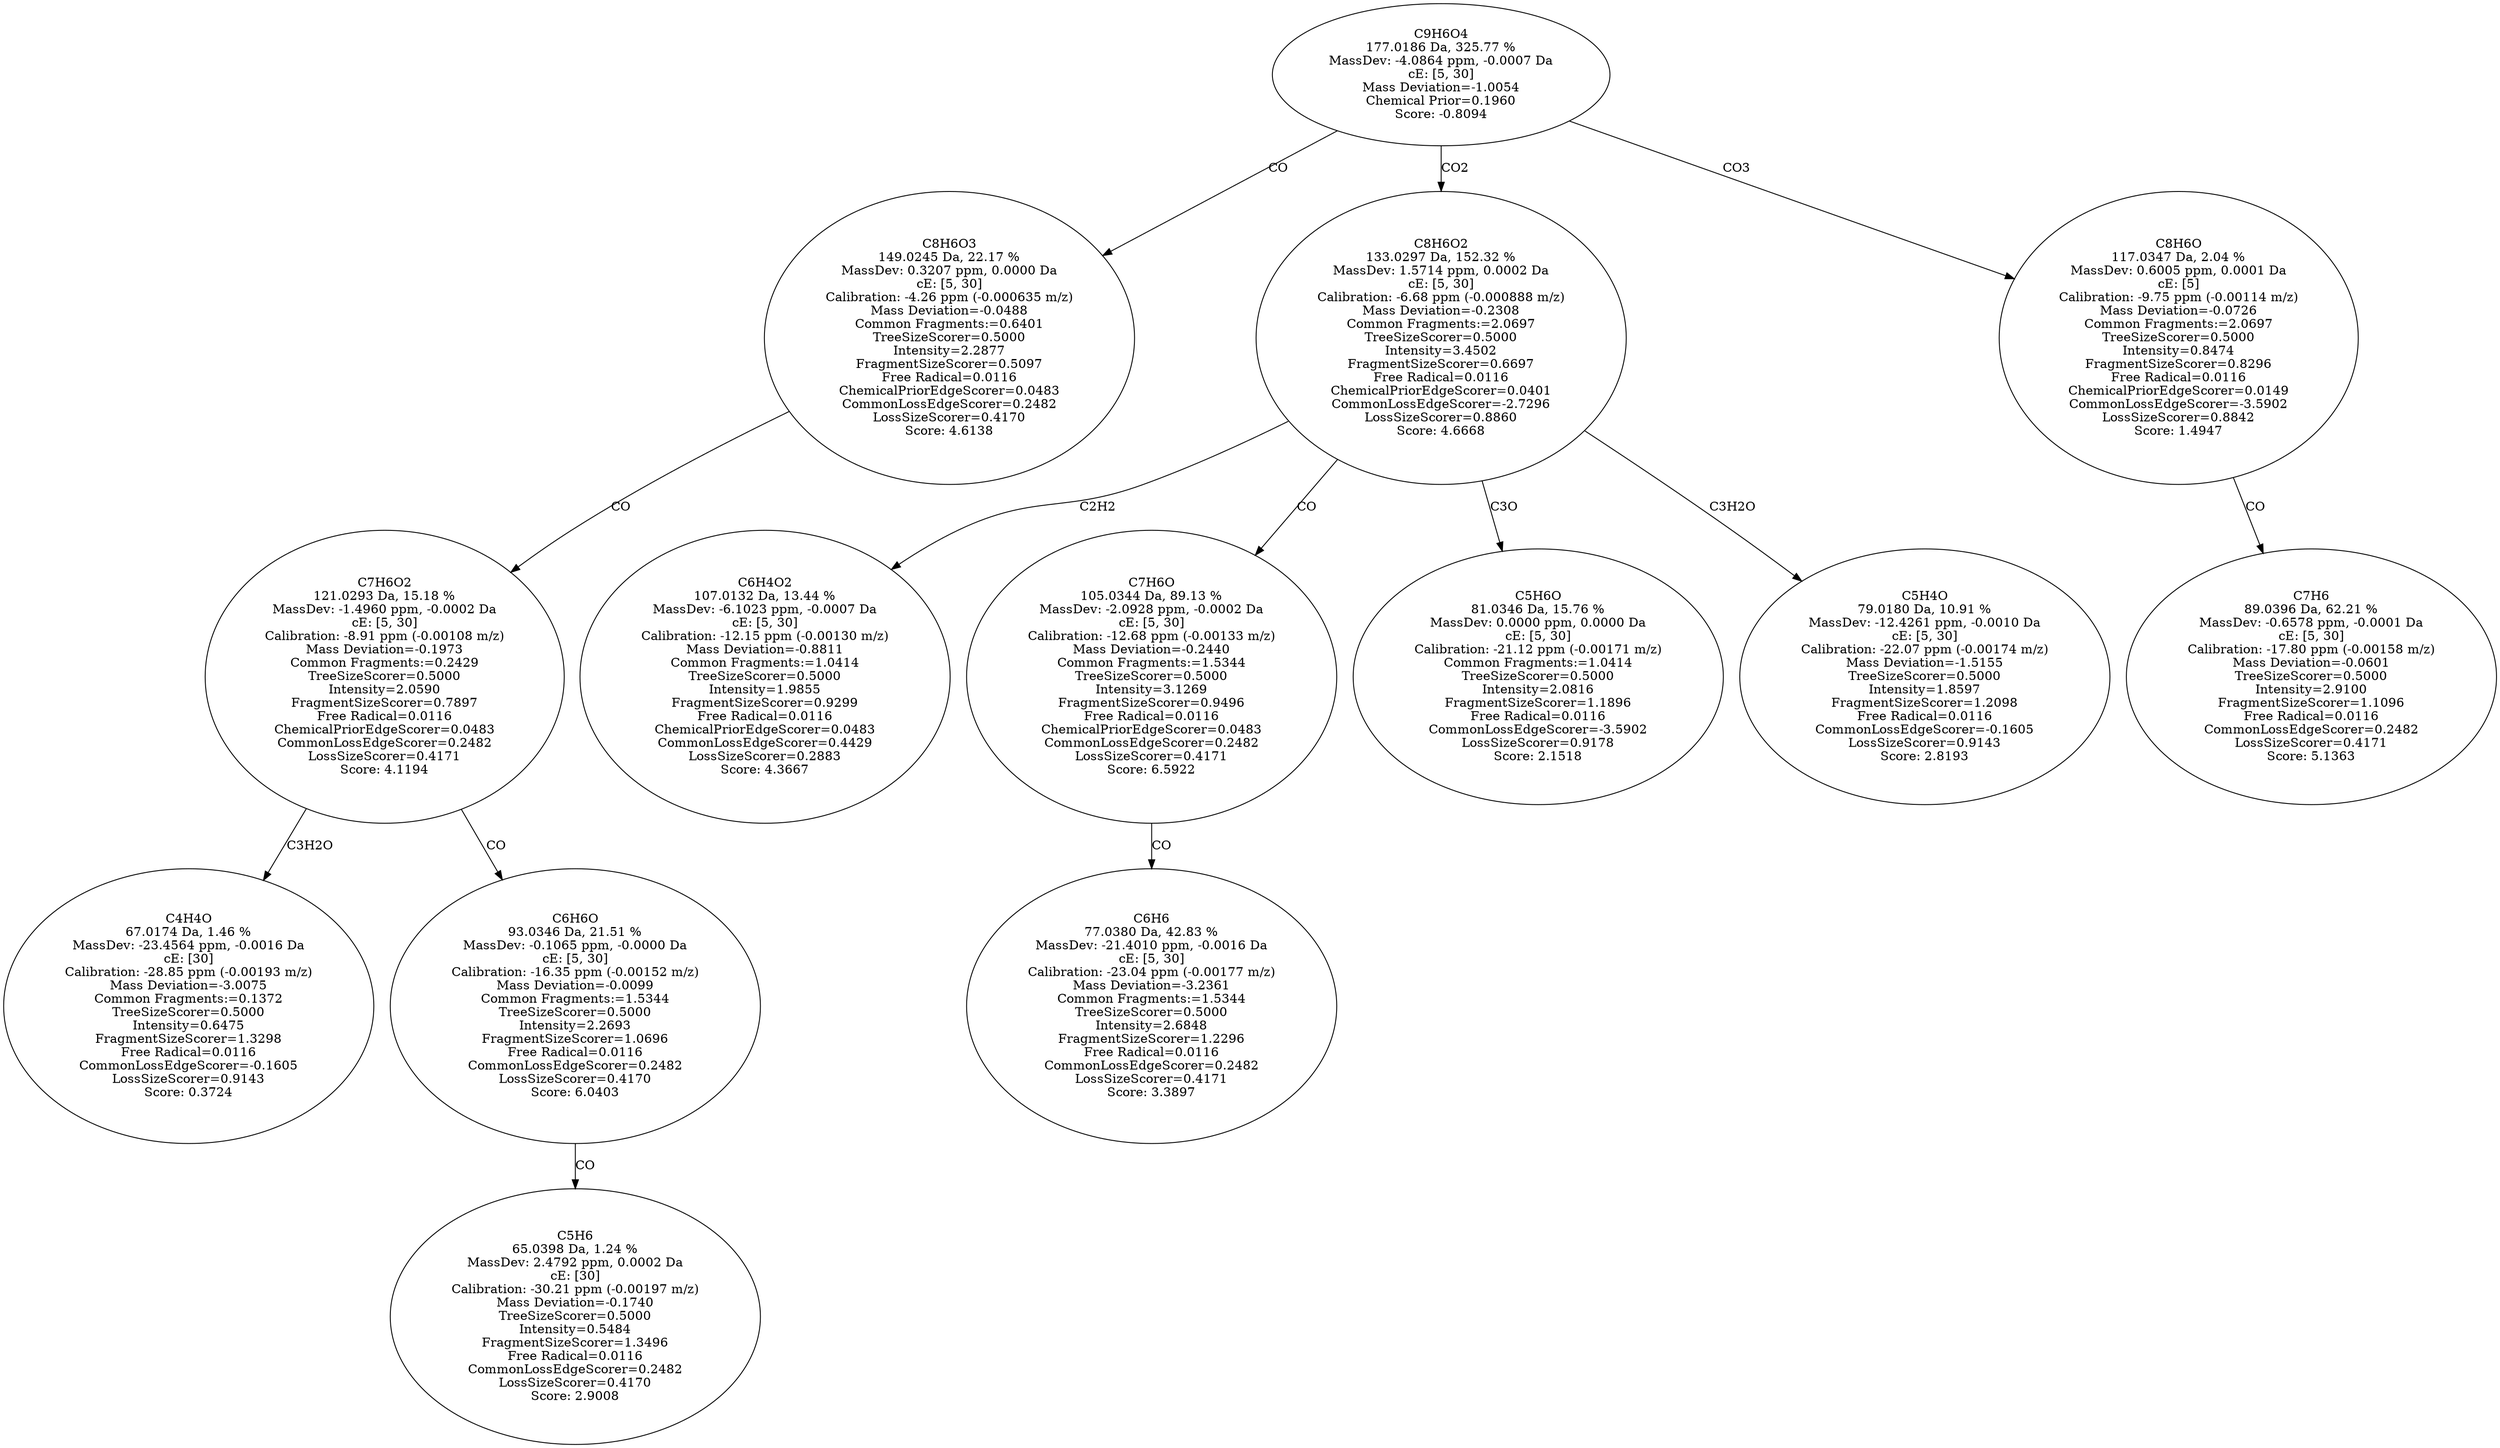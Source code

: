 strict digraph {
v1 [label="C4H4O\n67.0174 Da, 1.46 %\nMassDev: -23.4564 ppm, -0.0016 Da\ncE: [30]\nCalibration: -28.85 ppm (-0.00193 m/z)\nMass Deviation=-3.0075\nCommon Fragments:=0.1372\nTreeSizeScorer=0.5000\nIntensity=0.6475\nFragmentSizeScorer=1.3298\nFree Radical=0.0116\nCommonLossEdgeScorer=-0.1605\nLossSizeScorer=0.9143\nScore: 0.3724"];
v2 [label="C5H6\n65.0398 Da, 1.24 %\nMassDev: 2.4792 ppm, 0.0002 Da\ncE: [30]\nCalibration: -30.21 ppm (-0.00197 m/z)\nMass Deviation=-0.1740\nTreeSizeScorer=0.5000\nIntensity=0.5484\nFragmentSizeScorer=1.3496\nFree Radical=0.0116\nCommonLossEdgeScorer=0.2482\nLossSizeScorer=0.4170\nScore: 2.9008"];
v3 [label="C6H6O\n93.0346 Da, 21.51 %\nMassDev: -0.1065 ppm, -0.0000 Da\ncE: [5, 30]\nCalibration: -16.35 ppm (-0.00152 m/z)\nMass Deviation=-0.0099\nCommon Fragments:=1.5344\nTreeSizeScorer=0.5000\nIntensity=2.2693\nFragmentSizeScorer=1.0696\nFree Radical=0.0116\nCommonLossEdgeScorer=0.2482\nLossSizeScorer=0.4170\nScore: 6.0403"];
v4 [label="C7H6O2\n121.0293 Da, 15.18 %\nMassDev: -1.4960 ppm, -0.0002 Da\ncE: [5, 30]\nCalibration: -8.91 ppm (-0.00108 m/z)\nMass Deviation=-0.1973\nCommon Fragments:=0.2429\nTreeSizeScorer=0.5000\nIntensity=2.0590\nFragmentSizeScorer=0.7897\nFree Radical=0.0116\nChemicalPriorEdgeScorer=0.0483\nCommonLossEdgeScorer=0.2482\nLossSizeScorer=0.4171\nScore: 4.1194"];
v5 [label="C8H6O3\n149.0245 Da, 22.17 %\nMassDev: 0.3207 ppm, 0.0000 Da\ncE: [5, 30]\nCalibration: -4.26 ppm (-0.000635 m/z)\nMass Deviation=-0.0488\nCommon Fragments:=0.6401\nTreeSizeScorer=0.5000\nIntensity=2.2877\nFragmentSizeScorer=0.5097\nFree Radical=0.0116\nChemicalPriorEdgeScorer=0.0483\nCommonLossEdgeScorer=0.2482\nLossSizeScorer=0.4170\nScore: 4.6138"];
v6 [label="C6H4O2\n107.0132 Da, 13.44 %\nMassDev: -6.1023 ppm, -0.0007 Da\ncE: [5, 30]\nCalibration: -12.15 ppm (-0.00130 m/z)\nMass Deviation=-0.8811\nCommon Fragments:=1.0414\nTreeSizeScorer=0.5000\nIntensity=1.9855\nFragmentSizeScorer=0.9299\nFree Radical=0.0116\nChemicalPriorEdgeScorer=0.0483\nCommonLossEdgeScorer=0.4429\nLossSizeScorer=0.2883\nScore: 4.3667"];
v7 [label="C6H6\n77.0380 Da, 42.83 %\nMassDev: -21.4010 ppm, -0.0016 Da\ncE: [5, 30]\nCalibration: -23.04 ppm (-0.00177 m/z)\nMass Deviation=-3.2361\nCommon Fragments:=1.5344\nTreeSizeScorer=0.5000\nIntensity=2.6848\nFragmentSizeScorer=1.2296\nFree Radical=0.0116\nCommonLossEdgeScorer=0.2482\nLossSizeScorer=0.4171\nScore: 3.3897"];
v8 [label="C7H6O\n105.0344 Da, 89.13 %\nMassDev: -2.0928 ppm, -0.0002 Da\ncE: [5, 30]\nCalibration: -12.68 ppm (-0.00133 m/z)\nMass Deviation=-0.2440\nCommon Fragments:=1.5344\nTreeSizeScorer=0.5000\nIntensity=3.1269\nFragmentSizeScorer=0.9496\nFree Radical=0.0116\nChemicalPriorEdgeScorer=0.0483\nCommonLossEdgeScorer=0.2482\nLossSizeScorer=0.4171\nScore: 6.5922"];
v9 [label="C5H6O\n81.0346 Da, 15.76 %\nMassDev: 0.0000 ppm, 0.0000 Da\ncE: [5, 30]\nCalibration: -21.12 ppm (-0.00171 m/z)\nCommon Fragments:=1.0414\nTreeSizeScorer=0.5000\nIntensity=2.0816\nFragmentSizeScorer=1.1896\nFree Radical=0.0116\nCommonLossEdgeScorer=-3.5902\nLossSizeScorer=0.9178\nScore: 2.1518"];
v10 [label="C5H4O\n79.0180 Da, 10.91 %\nMassDev: -12.4261 ppm, -0.0010 Da\ncE: [5, 30]\nCalibration: -22.07 ppm (-0.00174 m/z)\nMass Deviation=-1.5155\nTreeSizeScorer=0.5000\nIntensity=1.8597\nFragmentSizeScorer=1.2098\nFree Radical=0.0116\nCommonLossEdgeScorer=-0.1605\nLossSizeScorer=0.9143\nScore: 2.8193"];
v11 [label="C8H6O2\n133.0297 Da, 152.32 %\nMassDev: 1.5714 ppm, 0.0002 Da\ncE: [5, 30]\nCalibration: -6.68 ppm (-0.000888 m/z)\nMass Deviation=-0.2308\nCommon Fragments:=2.0697\nTreeSizeScorer=0.5000\nIntensity=3.4502\nFragmentSizeScorer=0.6697\nFree Radical=0.0116\nChemicalPriorEdgeScorer=0.0401\nCommonLossEdgeScorer=-2.7296\nLossSizeScorer=0.8860\nScore: 4.6668"];
v12 [label="C7H6\n89.0396 Da, 62.21 %\nMassDev: -0.6578 ppm, -0.0001 Da\ncE: [5, 30]\nCalibration: -17.80 ppm (-0.00158 m/z)\nMass Deviation=-0.0601\nTreeSizeScorer=0.5000\nIntensity=2.9100\nFragmentSizeScorer=1.1096\nFree Radical=0.0116\nCommonLossEdgeScorer=0.2482\nLossSizeScorer=0.4171\nScore: 5.1363"];
v13 [label="C8H6O\n117.0347 Da, 2.04 %\nMassDev: 0.6005 ppm, 0.0001 Da\ncE: [5]\nCalibration: -9.75 ppm (-0.00114 m/z)\nMass Deviation=-0.0726\nCommon Fragments:=2.0697\nTreeSizeScorer=0.5000\nIntensity=0.8474\nFragmentSizeScorer=0.8296\nFree Radical=0.0116\nChemicalPriorEdgeScorer=0.0149\nCommonLossEdgeScorer=-3.5902\nLossSizeScorer=0.8842\nScore: 1.4947"];
v14 [label="C9H6O4\n177.0186 Da, 325.77 %\nMassDev: -4.0864 ppm, -0.0007 Da\ncE: [5, 30]\nMass Deviation=-1.0054\nChemical Prior=0.1960\nScore: -0.8094"];
v4 -> v1 [label="C3H2O"];
v3 -> v2 [label="CO"];
v4 -> v3 [label="CO"];
v5 -> v4 [label="CO"];
v14 -> v5 [label="CO"];
v11 -> v6 [label="C2H2"];
v8 -> v7 [label="CO"];
v11 -> v8 [label="CO"];
v11 -> v9 [label="C3O"];
v11 -> v10 [label="C3H2O"];
v14 -> v11 [label="CO2"];
v13 -> v12 [label="CO"];
v14 -> v13 [label="CO3"];
}